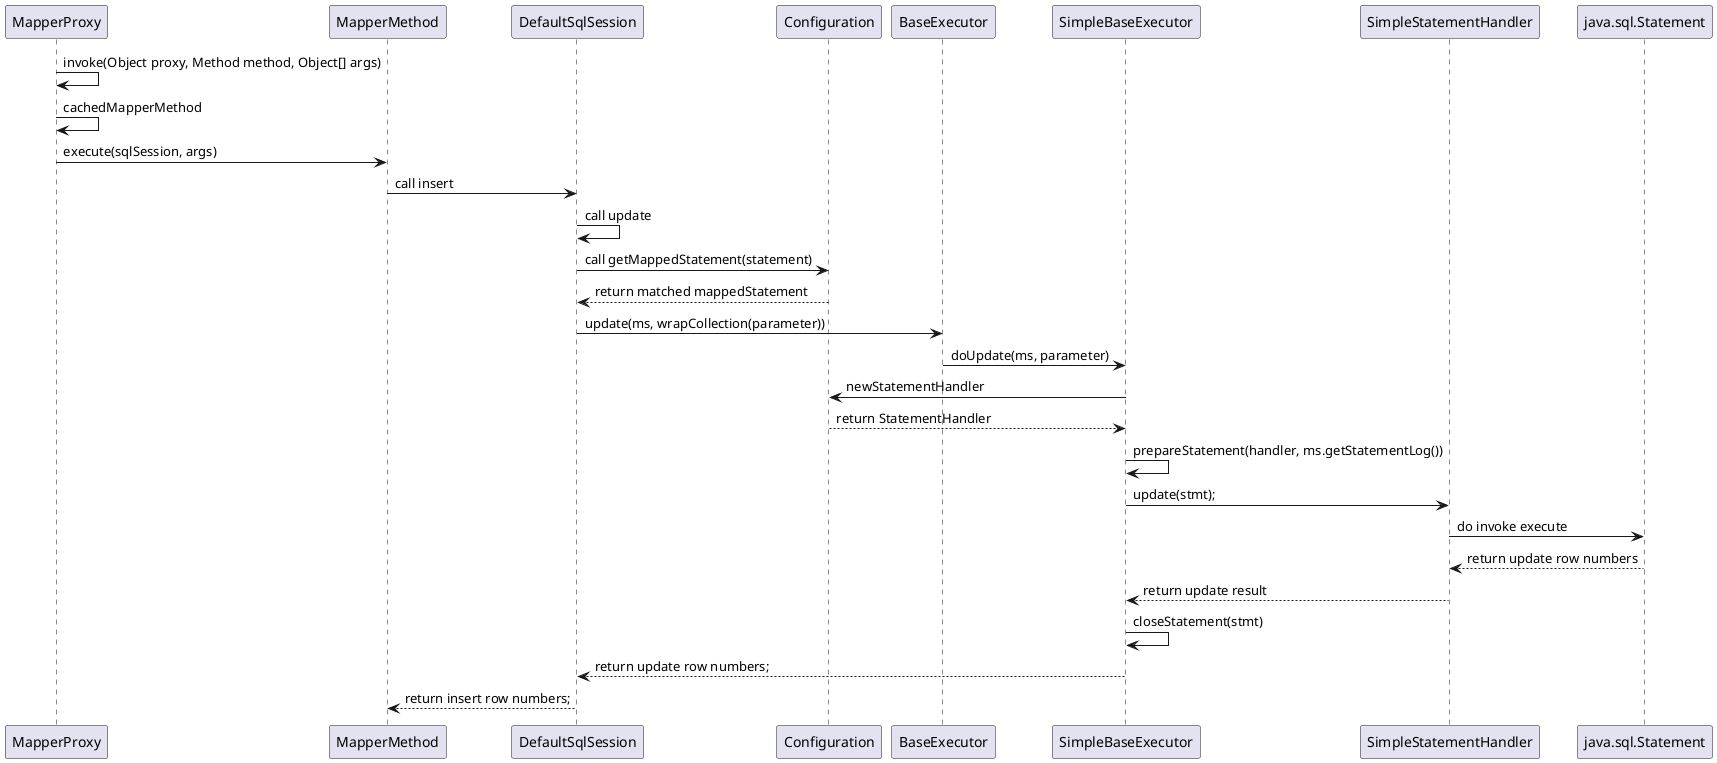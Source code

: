 @startuml
MapperProxy -> MapperProxy: invoke(Object proxy, Method method, Object[] args)
MapperProxy -> MapperProxy: cachedMapperMethod
MapperProxy -> MapperMethod: execute(sqlSession, args)
MapperMethod -> DefaultSqlSession: call insert
DefaultSqlSession -> DefaultSqlSession: call update
DefaultSqlSession -> Configuration: call getMappedStatement(statement)
Configuration --> DefaultSqlSession: return matched mappedStatement
DefaultSqlSession -> BaseExecutor: update(ms, wrapCollection(parameter))
BaseExecutor -> SimpleBaseExecutor: doUpdate(ms, parameter)
SimpleBaseExecutor -> Configuration: newStatementHandler
Configuration --> SimpleBaseExecutor: return StatementHandler
SimpleBaseExecutor -> SimpleBaseExecutor: prepareStatement(handler, ms.getStatementLog())
SimpleBaseExecutor -> SimpleStatementHandler: update(stmt);
SimpleStatementHandler -> java.sql.Statement: do invoke execute
java.sql.Statement --> SimpleStatementHandler: return update row numbers
SimpleStatementHandler --> SimpleBaseExecutor: return update result
SimpleBaseExecutor -> SimpleBaseExecutor: closeStatement(stmt)
SimpleBaseExecutor --> DefaultSqlSession: return update row numbers;
DefaultSqlSession --> MapperMethod: return insert row numbers;

@enduml